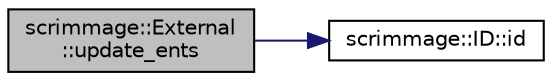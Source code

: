 digraph "scrimmage::External::update_ents"
{
 // LATEX_PDF_SIZE
  edge [fontname="Helvetica",fontsize="10",labelfontname="Helvetica",labelfontsize="10"];
  node [fontname="Helvetica",fontsize="10",shape=record];
  rankdir="LR";
  Node1 [label="scrimmage::External\l::update_ents",height=0.2,width=0.4,color="black", fillcolor="grey75", style="filled", fontcolor="black",tooltip=" "];
  Node1 -> Node2 [color="midnightblue",fontsize="10",style="solid",fontname="Helvetica"];
  Node2 [label="scrimmage::ID::id",height=0.2,width=0.4,color="black", fillcolor="white", style="filled",URL="$classscrimmage_1_1ID.html#a25211a234ba6e3de01db5063a7c498f6",tooltip=" "];
}
